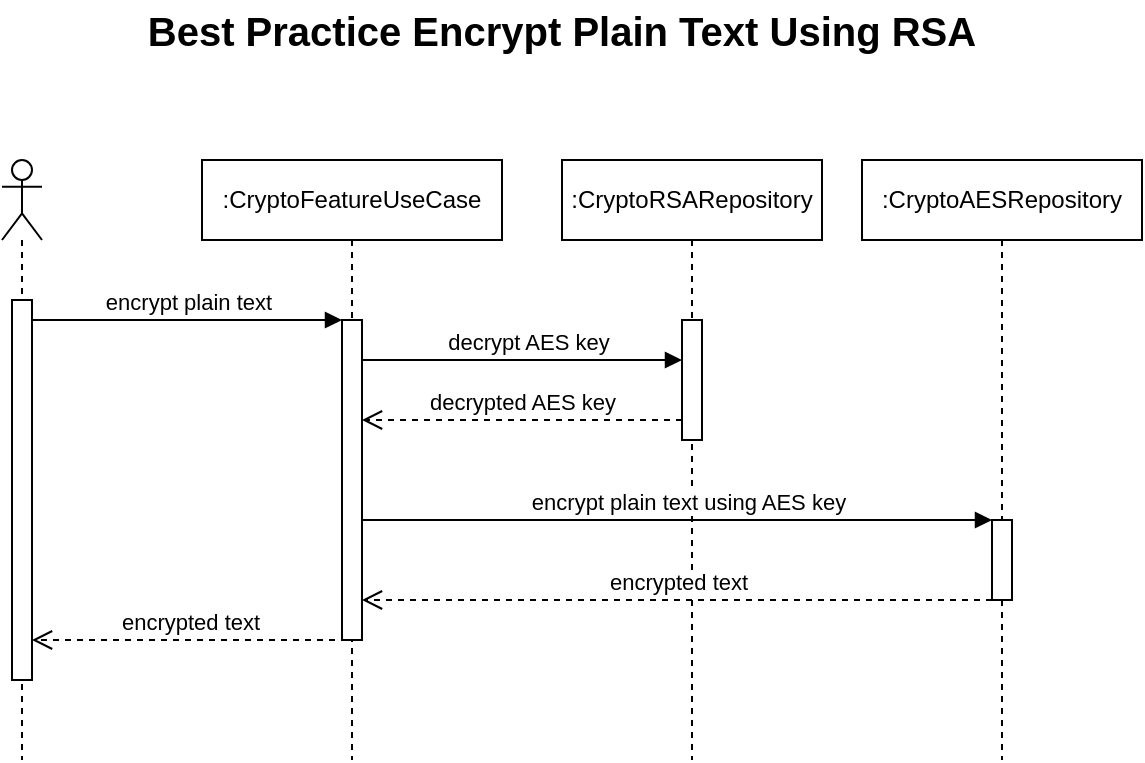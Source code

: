 <mxfile version="24.7.8">
  <diagram name="Page-1" id="2YBvvXClWsGukQMizWep">
    <mxGraphModel dx="855" dy="493" grid="1" gridSize="10" guides="1" tooltips="1" connect="1" arrows="1" fold="1" page="1" pageScale="1" pageWidth="850" pageHeight="1100" math="0" shadow="0">
      <root>
        <mxCell id="0" />
        <mxCell id="1" parent="0" />
        <mxCell id="zdvuHCyIY7IRIvCnZunm-4" value=":CryptoFeatureUseCase" style="shape=umlLifeline;perimeter=lifelinePerimeter;whiteSpace=wrap;html=1;container=1;dropTarget=0;collapsible=0;recursiveResize=0;outlineConnect=0;portConstraint=eastwest;newEdgeStyle={&quot;curved&quot;:0,&quot;rounded&quot;:0};" parent="1" vertex="1">
          <mxGeometry x="240" y="130" width="150" height="300" as="geometry" />
        </mxCell>
        <mxCell id="zdvuHCyIY7IRIvCnZunm-6" value="" style="html=1;points=[[0,0,0,0,5],[0,1,0,0,-5],[1,0,0,0,5],[1,1,0,0,-5]];perimeter=orthogonalPerimeter;outlineConnect=0;targetShapes=umlLifeline;portConstraint=eastwest;newEdgeStyle={&quot;curved&quot;:0,&quot;rounded&quot;:0};" parent="zdvuHCyIY7IRIvCnZunm-4" vertex="1">
          <mxGeometry x="70" y="80" width="10" height="160" as="geometry" />
        </mxCell>
        <mxCell id="zdvuHCyIY7IRIvCnZunm-5" value=":CryptoRSARepository" style="shape=umlLifeline;perimeter=lifelinePerimeter;whiteSpace=wrap;html=1;container=1;dropTarget=0;collapsible=0;recursiveResize=0;outlineConnect=0;portConstraint=eastwest;newEdgeStyle={&quot;curved&quot;:0,&quot;rounded&quot;:0};" parent="1" vertex="1">
          <mxGeometry x="420" y="130" width="130" height="300" as="geometry" />
        </mxCell>
        <mxCell id="zdvuHCyIY7IRIvCnZunm-15" value="" style="html=1;points=[[0,0,0,0,5],[0,1,0,0,-5],[1,0,0,0,5],[1,1,0,0,-5]];perimeter=orthogonalPerimeter;outlineConnect=0;targetShapes=umlLifeline;portConstraint=eastwest;newEdgeStyle={&quot;curved&quot;:0,&quot;rounded&quot;:0};" parent="zdvuHCyIY7IRIvCnZunm-5" vertex="1">
          <mxGeometry x="60" y="80" width="10" height="60" as="geometry" />
        </mxCell>
        <mxCell id="zdvuHCyIY7IRIvCnZunm-13" value="encrypt plain text" style="html=1;verticalAlign=bottom;endArrow=block;curved=0;rounded=0;" parent="1" edge="1">
          <mxGeometry width="80" relative="1" as="geometry">
            <mxPoint x="155" y="210" as="sourcePoint" />
            <mxPoint x="310" y="210" as="targetPoint" />
          </mxGeometry>
        </mxCell>
        <mxCell id="zdvuHCyIY7IRIvCnZunm-14" value="decrypt AES key" style="html=1;verticalAlign=bottom;endArrow=block;curved=0;rounded=0;" parent="1" target="zdvuHCyIY7IRIvCnZunm-15" edge="1">
          <mxGeometry x="0.031" width="80" relative="1" as="geometry">
            <mxPoint x="320" y="230" as="sourcePoint" />
            <mxPoint x="475" y="230" as="targetPoint" />
            <mxPoint as="offset" />
          </mxGeometry>
        </mxCell>
        <mxCell id="zdvuHCyIY7IRIvCnZunm-16" value="decrypted AES key" style="html=1;verticalAlign=bottom;endArrow=open;dashed=1;endSize=8;curved=0;rounded=0;" parent="1" source="zdvuHCyIY7IRIvCnZunm-15" edge="1">
          <mxGeometry relative="1" as="geometry">
            <mxPoint x="475" y="260" as="sourcePoint" />
            <mxPoint x="320" y="260" as="targetPoint" />
          </mxGeometry>
        </mxCell>
        <mxCell id="zdvuHCyIY7IRIvCnZunm-18" value=":CryptoAESRepository" style="shape=umlLifeline;perimeter=lifelinePerimeter;whiteSpace=wrap;html=1;container=1;dropTarget=0;collapsible=0;recursiveResize=0;outlineConnect=0;portConstraint=eastwest;newEdgeStyle={&quot;curved&quot;:0,&quot;rounded&quot;:0};" parent="1" vertex="1">
          <mxGeometry x="570" y="130" width="140" height="300" as="geometry" />
        </mxCell>
        <mxCell id="zdvuHCyIY7IRIvCnZunm-19" value="" style="html=1;points=[[0,0,0,0,5],[0,1,0,0,-5],[1,0,0,0,5],[1,1,0,0,-5]];perimeter=orthogonalPerimeter;outlineConnect=0;targetShapes=umlLifeline;portConstraint=eastwest;newEdgeStyle={&quot;curved&quot;:0,&quot;rounded&quot;:0};" parent="zdvuHCyIY7IRIvCnZunm-18" vertex="1">
          <mxGeometry x="65" y="180" width="10" height="40" as="geometry" />
        </mxCell>
        <mxCell id="zdvuHCyIY7IRIvCnZunm-20" value="encrypt plain text using AES key" style="html=1;verticalAlign=bottom;endArrow=block;curved=0;rounded=0;" parent="1" target="zdvuHCyIY7IRIvCnZunm-19" edge="1">
          <mxGeometry x="0.033" width="80" relative="1" as="geometry">
            <mxPoint x="320" y="310" as="sourcePoint" />
            <mxPoint x="475" y="310" as="targetPoint" />
            <mxPoint as="offset" />
          </mxGeometry>
        </mxCell>
        <mxCell id="zdvuHCyIY7IRIvCnZunm-21" value="encrypted text" style="html=1;verticalAlign=bottom;endArrow=open;dashed=1;endSize=8;curved=0;rounded=0;" parent="1" target="zdvuHCyIY7IRIvCnZunm-6" edge="1">
          <mxGeometry relative="1" as="geometry">
            <mxPoint x="635" y="350" as="sourcePoint" />
            <mxPoint x="480" y="350" as="targetPoint" />
          </mxGeometry>
        </mxCell>
        <mxCell id="zdvuHCyIY7IRIvCnZunm-22" value="encrypted text" style="html=1;verticalAlign=bottom;endArrow=open;dashed=1;endSize=8;curved=0;rounded=0;" parent="1" edge="1">
          <mxGeometry x="-0.002" relative="1" as="geometry">
            <mxPoint x="312.5" y="370" as="sourcePoint" />
            <mxPoint x="155" y="370" as="targetPoint" />
            <mxPoint as="offset" />
          </mxGeometry>
        </mxCell>
        <mxCell id="zdvuHCyIY7IRIvCnZunm-23" value="&lt;font style=&quot;font-size: 20px;&quot;&gt;&lt;b&gt;Best Practice Encrypt Plain Text Using RSA&lt;/b&gt;&lt;/font&gt;" style="text;html=1;strokeColor=none;fillColor=none;align=center;verticalAlign=middle;whiteSpace=wrap;rounded=0;" parent="1" vertex="1">
          <mxGeometry x="170" y="50" width="500" height="30" as="geometry" />
        </mxCell>
        <mxCell id="BFms3EZNLzKrh9zzQBW5-7" value="" style="shape=umlLifeline;perimeter=lifelinePerimeter;whiteSpace=wrap;html=1;container=1;dropTarget=0;collapsible=0;recursiveResize=0;outlineConnect=0;portConstraint=eastwest;newEdgeStyle={&quot;curved&quot;:0,&quot;rounded&quot;:0};participant=umlActor;" parent="1" vertex="1">
          <mxGeometry x="140" y="130" width="20" height="300" as="geometry" />
        </mxCell>
        <mxCell id="BFms3EZNLzKrh9zzQBW5-8" value="" style="html=1;points=[[0,0,0,0,5],[0,1,0,0,-5],[1,0,0,0,5],[1,1,0,0,-5]];perimeter=orthogonalPerimeter;outlineConnect=0;targetShapes=umlLifeline;portConstraint=eastwest;newEdgeStyle={&quot;curved&quot;:0,&quot;rounded&quot;:0};" parent="BFms3EZNLzKrh9zzQBW5-7" vertex="1">
          <mxGeometry x="5" y="70" width="10" height="190" as="geometry" />
        </mxCell>
      </root>
    </mxGraphModel>
  </diagram>
</mxfile>
